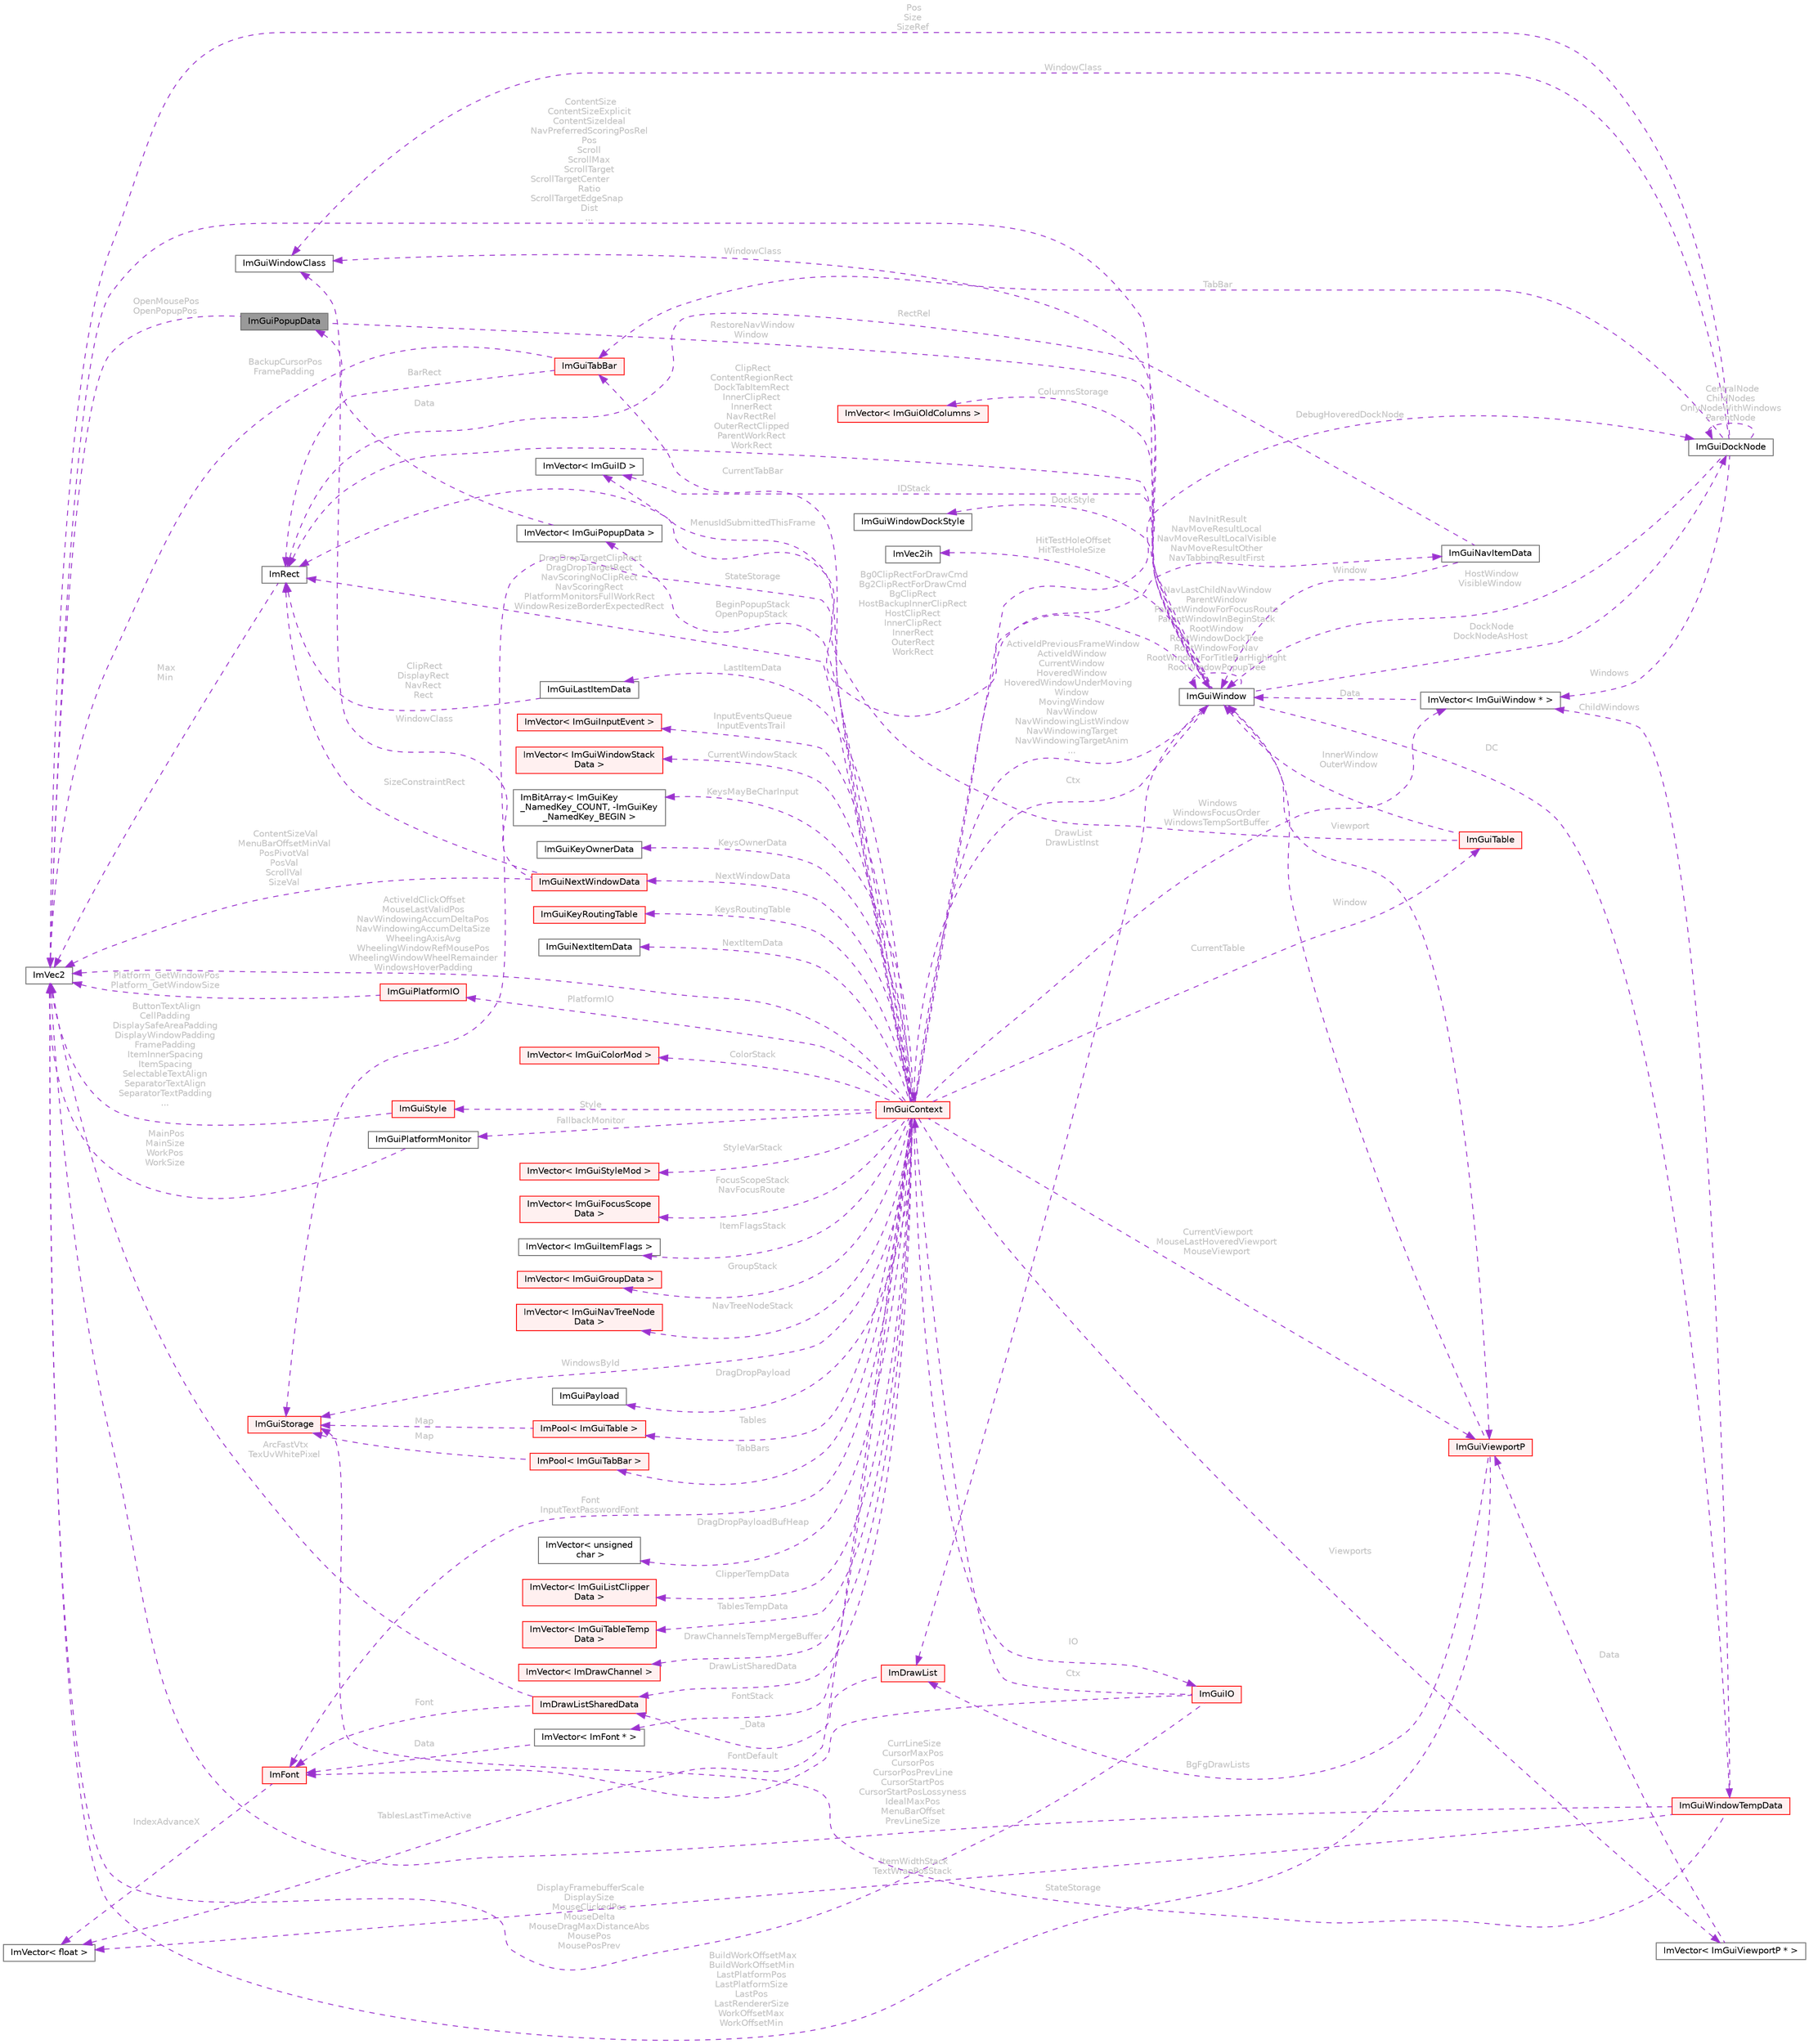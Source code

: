 digraph "ImGuiPopupData"
{
 // LATEX_PDF_SIZE
  bgcolor="transparent";
  edge [fontname=Helvetica,fontsize=10,labelfontname=Helvetica,labelfontsize=10];
  node [fontname=Helvetica,fontsize=10,shape=box,height=0.2,width=0.4];
  rankdir="LR";
  Node1 [id="Node000001",label="ImGuiPopupData",height=0.2,width=0.4,color="gray40", fillcolor="grey60", style="filled", fontcolor="black",tooltip=" "];
  Node2 -> Node1 [id="edge1_Node000001_Node000002",dir="back",color="darkorchid3",style="dashed",tooltip=" ",label=" RestoreNavWindow\nWindow",fontcolor="grey" ];
  Node2 [id="Node000002",label="ImGuiWindow",height=0.2,width=0.4,color="gray40", fillcolor="white", style="filled",URL="$struct_im_gui_window.html",tooltip=" "];
  Node3 -> Node2 [id="edge2_Node000002_Node000003",dir="back",color="darkorchid3",style="dashed",tooltip=" ",label=" Ctx",fontcolor="grey" ];
  Node3 [id="Node000003",label="ImGuiContext",height=0.2,width=0.4,color="red", fillcolor="#FFF0F0", style="filled",URL="$struct_im_gui_context.html",tooltip=" "];
  Node4 -> Node3 [id="edge3_Node000003_Node000004",dir="back",color="darkorchid3",style="dashed",tooltip=" ",label=" IO",fontcolor="grey" ];
  Node4 [id="Node000004",label="ImGuiIO",height=0.2,width=0.4,color="red", fillcolor="#FFF0F0", style="filled",URL="$struct_im_gui_i_o.html",tooltip=" "];
  Node5 -> Node4 [id="edge4_Node000004_Node000005",dir="back",color="darkorchid3",style="dashed",tooltip=" ",label=" DisplayFramebufferScale\nDisplaySize\nMouseClickedPos\nMouseDelta\nMouseDragMaxDistanceAbs\nMousePos\nMousePosPrev",fontcolor="grey" ];
  Node5 [id="Node000005",label="ImVec2",height=0.2,width=0.4,color="gray40", fillcolor="white", style="filled",URL="$struct_im_vec2.html",tooltip=" "];
  Node8 -> Node4 [id="edge5_Node000004_Node000008",dir="back",color="darkorchid3",style="dashed",tooltip=" ",label=" FontDefault",fontcolor="grey" ];
  Node8 [id="Node000008",label="ImFont",height=0.2,width=0.4,color="red", fillcolor="#FFF0F0", style="filled",URL="$struct_im_font.html",tooltip=" "];
  Node9 -> Node8 [id="edge6_Node000008_Node000009",dir="back",color="darkorchid3",style="dashed",tooltip=" ",label=" IndexAdvanceX",fontcolor="grey" ];
  Node9 [id="Node000009",label="ImVector\< float \>",height=0.2,width=0.4,color="gray40", fillcolor="white", style="filled",URL="$struct_im_vector.html",tooltip=" "];
  Node3 -> Node4 [id="edge7_Node000004_Node000003",dir="back",color="darkorchid3",style="dashed",tooltip=" ",label=" Ctx",fontcolor="grey" ];
  Node20 -> Node3 [id="edge8_Node000003_Node000020",dir="back",color="darkorchid3",style="dashed",tooltip=" ",label=" PlatformIO",fontcolor="grey" ];
  Node20 [id="Node000020",label="ImGuiPlatformIO",height=0.2,width=0.4,color="red", fillcolor="#FFF0F0", style="filled",URL="$struct_im_gui_platform_i_o.html",tooltip=" "];
  Node5 -> Node20 [id="edge9_Node000020_Node000005",dir="back",color="darkorchid3",style="dashed",tooltip=" ",label=" Platform_GetWindowPos\nPlatform_GetWindowSize",fontcolor="grey" ];
  Node41 -> Node3 [id="edge10_Node000003_Node000041",dir="back",color="darkorchid3",style="dashed",tooltip=" ",label=" Style",fontcolor="grey" ];
  Node41 [id="Node000041",label="ImGuiStyle",height=0.2,width=0.4,color="red", fillcolor="#FFF0F0", style="filled",URL="$struct_im_gui_style.html",tooltip=" "];
  Node5 -> Node41 [id="edge11_Node000041_Node000005",dir="back",color="darkorchid3",style="dashed",tooltip=" ",label=" ButtonTextAlign\nCellPadding\nDisplaySafeAreaPadding\nDisplayWindowPadding\nFramePadding\nItemInnerSpacing\nItemSpacing\nSelectableTextAlign\nSeparatorTextAlign\nSeparatorTextPadding\n...",fontcolor="grey" ];
  Node8 -> Node3 [id="edge12_Node000003_Node000008",dir="back",color="darkorchid3",style="dashed",tooltip=" ",label=" Font\nInputTextPasswordFont",fontcolor="grey" ];
  Node33 -> Node3 [id="edge13_Node000003_Node000033",dir="back",color="darkorchid3",style="dashed",tooltip=" ",label=" DrawListSharedData",fontcolor="grey" ];
  Node33 [id="Node000033",label="ImDrawListSharedData",height=0.2,width=0.4,color="red", fillcolor="#FFF0F0", style="filled",URL="$struct_im_draw_list_shared_data.html",tooltip=" "];
  Node5 -> Node33 [id="edge14_Node000033_Node000005",dir="back",color="darkorchid3",style="dashed",tooltip=" ",label=" ArcFastVtx\nTexUvWhitePixel",fontcolor="grey" ];
  Node8 -> Node33 [id="edge15_Node000033_Node000008",dir="back",color="darkorchid3",style="dashed",tooltip=" ",label=" Font",fontcolor="grey" ];
  Node42 -> Node3 [id="edge16_Node000003_Node000042",dir="back",color="darkorchid3",style="dashed",tooltip=" ",label=" InputEventsQueue\nInputEventsTrail",fontcolor="grey" ];
  Node42 [id="Node000042",label="ImVector\< ImGuiInputEvent \>",height=0.2,width=0.4,color="red", fillcolor="#FFF0F0", style="filled",URL="$struct_im_vector.html",tooltip=" "];
  Node51 -> Node3 [id="edge17_Node000003_Node000051",dir="back",color="darkorchid3",style="dashed",tooltip=" ",label=" Windows\nWindowsFocusOrder\nWindowsTempSortBuffer",fontcolor="grey" ];
  Node51 [id="Node000051",label="ImVector\< ImGuiWindow * \>",height=0.2,width=0.4,color="gray40", fillcolor="white", style="filled",URL="$struct_im_vector.html",tooltip=" "];
  Node2 -> Node51 [id="edge18_Node000051_Node000002",dir="back",color="darkorchid3",style="dashed",tooltip=" ",label=" Data",fontcolor="grey" ];
  Node52 -> Node3 [id="edge19_Node000003_Node000052",dir="back",color="darkorchid3",style="dashed",tooltip=" ",label=" CurrentWindowStack",fontcolor="grey" ];
  Node52 [id="Node000052",label="ImVector\< ImGuiWindowStack\lData \>",height=0.2,width=0.4,color="red", fillcolor="#FFF0F0", style="filled",URL="$struct_im_vector.html",tooltip=" "];
  Node57 -> Node3 [id="edge20_Node000003_Node000057",dir="back",color="darkorchid3",style="dashed",tooltip=" ",label=" WindowsById",fontcolor="grey" ];
  Node57 [id="Node000057",label="ImGuiStorage",height=0.2,width=0.4,color="red", fillcolor="#FFF0F0", style="filled",URL="$struct_im_gui_storage.html",tooltip=" "];
  Node5 -> Node3 [id="edge21_Node000003_Node000005",dir="back",color="darkorchid3",style="dashed",tooltip=" ",label=" ActiveIdClickOffset\nMouseLastValidPos\nNavWindowingAccumDeltaPos\nNavWindowingAccumDeltaSize\nWheelingAxisAvg\nWheelingWindowRefMousePos\nWheelingWindowWheelRemainder\nWindowsHoverPadding",fontcolor="grey" ];
  Node2 -> Node3 [id="edge22_Node000003_Node000002",dir="back",color="darkorchid3",style="dashed",tooltip=" ",label=" ActiveIdPreviousFrameWindow\nActiveIdWindow\nCurrentWindow\nHoveredWindow\nHoveredWindowUnderMoving\lWindow\nMovingWindow\nNavWindow\nNavWindowingListWindow\nNavWindowingTarget\nNavWindowingTargetAnim\n...",fontcolor="grey" ];
  Node60 -> Node3 [id="edge23_Node000003_Node000060",dir="back",color="darkorchid3",style="dashed",tooltip=" ",label=" KeysMayBeCharInput",fontcolor="grey" ];
  Node60 [id="Node000060",label="ImBitArray\< ImGuiKey\l_NamedKey_COUNT, -ImGuiKey\l_NamedKey_BEGIN \>",height=0.2,width=0.4,color="gray40", fillcolor="white", style="filled",URL="$struct_im_bit_array.html",tooltip=" "];
  Node61 -> Node3 [id="edge24_Node000003_Node000061",dir="back",color="darkorchid3",style="dashed",tooltip=" ",label=" KeysOwnerData",fontcolor="grey" ];
  Node61 [id="Node000061",label="ImGuiKeyOwnerData",height=0.2,width=0.4,color="gray40", fillcolor="white", style="filled",URL="$struct_im_gui_key_owner_data.html",tooltip=" "];
  Node62 -> Node3 [id="edge25_Node000003_Node000062",dir="back",color="darkorchid3",style="dashed",tooltip=" ",label=" KeysRoutingTable",fontcolor="grey" ];
  Node62 [id="Node000062",label="ImGuiKeyRoutingTable",height=0.2,width=0.4,color="red", fillcolor="#FFF0F0", style="filled",URL="$struct_im_gui_key_routing_table.html",tooltip=" "];
  Node65 -> Node3 [id="edge26_Node000003_Node000065",dir="back",color="darkorchid3",style="dashed",tooltip=" ",label=" NextItemData",fontcolor="grey" ];
  Node65 [id="Node000065",label="ImGuiNextItemData",height=0.2,width=0.4,color="gray40", fillcolor="white", style="filled",URL="$struct_im_gui_next_item_data.html",tooltip=" "];
  Node54 -> Node3 [id="edge27_Node000003_Node000054",dir="back",color="darkorchid3",style="dashed",tooltip=" ",label=" LastItemData",fontcolor="grey" ];
  Node54 [id="Node000054",label="ImGuiLastItemData",height=0.2,width=0.4,color="gray40", fillcolor="white", style="filled",URL="$struct_im_gui_last_item_data.html",tooltip=" "];
  Node55 -> Node54 [id="edge28_Node000054_Node000055",dir="back",color="darkorchid3",style="dashed",tooltip=" ",label=" ClipRect\nDisplayRect\nNavRect\nRect",fontcolor="grey" ];
  Node55 [id="Node000055",label="ImRect",height=0.2,width=0.4,color="gray40", fillcolor="white", style="filled",URL="$struct_im_rect.html",tooltip=" "];
  Node5 -> Node55 [id="edge29_Node000055_Node000005",dir="back",color="darkorchid3",style="dashed",tooltip=" ",label=" Max\nMin",fontcolor="grey" ];
  Node66 -> Node3 [id="edge30_Node000003_Node000066",dir="back",color="darkorchid3",style="dashed",tooltip=" ",label=" NextWindowData",fontcolor="grey" ];
  Node66 [id="Node000066",label="ImGuiNextWindowData",height=0.2,width=0.4,color="red", fillcolor="#FFF0F0", style="filled",URL="$struct_im_gui_next_window_data.html",tooltip=" "];
  Node5 -> Node66 [id="edge31_Node000066_Node000005",dir="back",color="darkorchid3",style="dashed",tooltip=" ",label=" ContentSizeVal\nMenuBarOffsetMinVal\nPosPivotVal\nPosVal\nScrollVal\nSizeVal",fontcolor="grey" ];
  Node55 -> Node66 [id="edge32_Node000066_Node000055",dir="back",color="darkorchid3",style="dashed",tooltip=" ",label=" SizeConstraintRect",fontcolor="grey" ];
  Node68 -> Node66 [id="edge33_Node000066_Node000068",dir="back",color="darkorchid3",style="dashed",tooltip=" ",label=" WindowClass",fontcolor="grey" ];
  Node68 [id="Node000068",label="ImGuiWindowClass",height=0.2,width=0.4,color="gray40", fillcolor="white", style="filled",URL="$struct_im_gui_window_class.html",tooltip=" "];
  Node69 -> Node3 [id="edge34_Node000003_Node000069",dir="back",color="darkorchid3",style="dashed",tooltip=" ",label=" ColorStack",fontcolor="grey" ];
  Node69 [id="Node000069",label="ImVector\< ImGuiColorMod \>",height=0.2,width=0.4,color="red", fillcolor="#FFF0F0", style="filled",URL="$struct_im_vector.html",tooltip=" "];
  Node71 -> Node3 [id="edge35_Node000003_Node000071",dir="back",color="darkorchid3",style="dashed",tooltip=" ",label=" StyleVarStack",fontcolor="grey" ];
  Node71 [id="Node000071",label="ImVector\< ImGuiStyleMod \>",height=0.2,width=0.4,color="red", fillcolor="#FFF0F0", style="filled",URL="$struct_im_vector.html",tooltip=" "];
  Node7 -> Node3 [id="edge36_Node000003_Node000007",dir="back",color="darkorchid3",style="dashed",tooltip=" ",label=" FontStack",fontcolor="grey" ];
  Node7 [id="Node000007",label="ImVector\< ImFont * \>",height=0.2,width=0.4,color="gray40", fillcolor="white", style="filled",URL="$struct_im_vector.html",tooltip=" "];
  Node8 -> Node7 [id="edge37_Node000007_Node000008",dir="back",color="darkorchid3",style="dashed",tooltip=" ",label=" Data",fontcolor="grey" ];
  Node73 -> Node3 [id="edge38_Node000003_Node000073",dir="back",color="darkorchid3",style="dashed",tooltip=" ",label=" FocusScopeStack\nNavFocusRoute",fontcolor="grey" ];
  Node73 [id="Node000073",label="ImVector\< ImGuiFocusScope\lData \>",height=0.2,width=0.4,color="red", fillcolor="#FFF0F0", style="filled",URL="$struct_im_vector.html",tooltip=" "];
  Node75 -> Node3 [id="edge39_Node000003_Node000075",dir="back",color="darkorchid3",style="dashed",tooltip=" ",label=" ItemFlagsStack",fontcolor="grey" ];
  Node75 [id="Node000075",label="ImVector\< ImGuiItemFlags \>",height=0.2,width=0.4,color="gray40", fillcolor="white", style="filled",URL="$struct_im_vector.html",tooltip=" "];
  Node76 -> Node3 [id="edge40_Node000003_Node000076",dir="back",color="darkorchid3",style="dashed",tooltip=" ",label=" GroupStack",fontcolor="grey" ];
  Node76 [id="Node000076",label="ImVector\< ImGuiGroupData \>",height=0.2,width=0.4,color="red", fillcolor="#FFF0F0", style="filled",URL="$struct_im_vector.html",tooltip=" "];
  Node79 -> Node3 [id="edge41_Node000003_Node000079",dir="back",color="darkorchid3",style="dashed",tooltip=" ",label=" BeginPopupStack\nOpenPopupStack",fontcolor="grey" ];
  Node79 [id="Node000079",label="ImVector\< ImGuiPopupData \>",height=0.2,width=0.4,color="gray40", fillcolor="white", style="filled",URL="$struct_im_vector.html",tooltip=" "];
  Node1 -> Node79 [id="edge42_Node000079_Node000001",dir="back",color="darkorchid3",style="dashed",tooltip=" ",label=" Data",fontcolor="grey" ];
  Node80 -> Node3 [id="edge43_Node000003_Node000080",dir="back",color="darkorchid3",style="dashed",tooltip=" ",label=" NavTreeNodeStack",fontcolor="grey" ];
  Node80 [id="Node000080",label="ImVector\< ImGuiNavTreeNode\lData \>",height=0.2,width=0.4,color="red", fillcolor="#FFF0F0", style="filled",URL="$struct_im_vector.html",tooltip=" "];
  Node82 -> Node3 [id="edge44_Node000003_Node000082",dir="back",color="darkorchid3",style="dashed",tooltip=" ",label=" Viewports",fontcolor="grey" ];
  Node82 [id="Node000082",label="ImVector\< ImGuiViewportP * \>",height=0.2,width=0.4,color="gray40", fillcolor="white", style="filled",URL="$struct_im_vector.html",tooltip=" "];
  Node83 -> Node82 [id="edge45_Node000082_Node000083",dir="back",color="darkorchid3",style="dashed",tooltip=" ",label=" Data",fontcolor="grey" ];
  Node83 [id="Node000083",label="ImGuiViewportP",height=0.2,width=0.4,color="red", fillcolor="#FFF0F0", style="filled",URL="$struct_im_gui_viewport_p.html",tooltip=" "];
  Node2 -> Node83 [id="edge46_Node000083_Node000002",dir="back",color="darkorchid3",style="dashed",tooltip=" ",label=" Window",fontcolor="grey" ];
  Node5 -> Node83 [id="edge47_Node000083_Node000005",dir="back",color="darkorchid3",style="dashed",tooltip=" ",label=" BuildWorkOffsetMax\nBuildWorkOffsetMin\nLastPlatformPos\nLastPlatformSize\nLastPos\nLastRendererSize\nWorkOffsetMax\nWorkOffsetMin",fontcolor="grey" ];
  Node27 -> Node83 [id="edge48_Node000083_Node000027",dir="back",color="darkorchid3",style="dashed",tooltip=" ",label=" BgFgDrawLists",fontcolor="grey" ];
  Node27 [id="Node000027",label="ImDrawList",height=0.2,width=0.4,color="red", fillcolor="#FFF0F0", style="filled",URL="$struct_im_draw_list.html",tooltip=" "];
  Node33 -> Node27 [id="edge49_Node000027_Node000033",dir="back",color="darkorchid3",style="dashed",tooltip=" ",label=" _Data",fontcolor="grey" ];
  Node83 -> Node3 [id="edge50_Node000003_Node000083",dir="back",color="darkorchid3",style="dashed",tooltip=" ",label=" CurrentViewport\nMouseLastHoveredViewport\nMouseViewport",fontcolor="grey" ];
  Node22 -> Node3 [id="edge51_Node000003_Node000022",dir="back",color="darkorchid3",style="dashed",tooltip=" ",label=" FallbackMonitor",fontcolor="grey" ];
  Node22 [id="Node000022",label="ImGuiPlatformMonitor",height=0.2,width=0.4,color="gray40", fillcolor="white", style="filled",URL="$struct_im_gui_platform_monitor.html",tooltip=" "];
  Node5 -> Node22 [id="edge52_Node000022_Node000005",dir="back",color="darkorchid3",style="dashed",tooltip=" ",label=" MainPos\nMainSize\nWorkPos\nWorkSize",fontcolor="grey" ];
  Node55 -> Node3 [id="edge53_Node000003_Node000055",dir="back",color="darkorchid3",style="dashed",tooltip=" ",label=" DragDropTargetClipRect\nDragDropTargetRect\nNavScoringNoClipRect\nNavScoringRect\nPlatformMonitorsFullWorkRect\nWindowResizeBorderExpectedRect",fontcolor="grey" ];
  Node85 -> Node3 [id="edge54_Node000003_Node000085",dir="back",color="darkorchid3",style="dashed",tooltip=" ",label=" NavInitResult\nNavMoveResultLocal\nNavMoveResultLocalVisible\nNavMoveResultOther\nNavTabbingResultFirst",fontcolor="grey" ];
  Node85 [id="Node000085",label="ImGuiNavItemData",height=0.2,width=0.4,color="gray40", fillcolor="white", style="filled",URL="$struct_im_gui_nav_item_data.html",tooltip=" "];
  Node2 -> Node85 [id="edge55_Node000085_Node000002",dir="back",color="darkorchid3",style="dashed",tooltip=" ",label=" Window",fontcolor="grey" ];
  Node55 -> Node85 [id="edge56_Node000085_Node000055",dir="back",color="darkorchid3",style="dashed",tooltip=" ",label=" RectRel",fontcolor="grey" ];
  Node86 -> Node3 [id="edge57_Node000003_Node000086",dir="back",color="darkorchid3",style="dashed",tooltip=" ",label=" DragDropPayload",fontcolor="grey" ];
  Node86 [id="Node000086",label="ImGuiPayload",height=0.2,width=0.4,color="gray40", fillcolor="white", style="filled",URL="$struct_im_gui_payload.html",tooltip=" "];
  Node87 -> Node3 [id="edge58_Node000003_Node000087",dir="back",color="darkorchid3",style="dashed",tooltip=" ",label=" DragDropPayloadBufHeap",fontcolor="grey" ];
  Node87 [id="Node000087",label="ImVector\< unsigned\l char \>",height=0.2,width=0.4,color="gray40", fillcolor="white", style="filled",URL="$struct_im_vector.html",tooltip=" "];
  Node88 -> Node3 [id="edge59_Node000003_Node000088",dir="back",color="darkorchid3",style="dashed",tooltip=" ",label=" ClipperTempData",fontcolor="grey" ];
  Node88 [id="Node000088",label="ImVector\< ImGuiListClipper\lData \>",height=0.2,width=0.4,color="red", fillcolor="#FFF0F0", style="filled",URL="$struct_im_vector.html",tooltip=" "];
  Node93 -> Node3 [id="edge60_Node000003_Node000093",dir="back",color="darkorchid3",style="dashed",tooltip=" ",label=" CurrentTable",fontcolor="grey" ];
  Node93 [id="Node000093",label="ImGuiTable",height=0.2,width=0.4,color="red", fillcolor="#FFF0F0", style="filled",URL="$struct_im_gui_table.html",tooltip=" "];
  Node55 -> Node93 [id="edge61_Node000093_Node000055",dir="back",color="darkorchid3",style="dashed",tooltip=" ",label=" Bg0ClipRectForDrawCmd\nBg2ClipRectForDrawCmd\nBgClipRect\nHostBackupInnerClipRect\nHostClipRect\nInnerClipRect\nInnerRect\nOuterRect\nWorkRect",fontcolor="grey" ];
  Node2 -> Node93 [id="edge62_Node000093_Node000002",dir="back",color="darkorchid3",style="dashed",tooltip=" ",label=" InnerWindow\nOuterWindow",fontcolor="grey" ];
  Node107 -> Node3 [id="edge63_Node000003_Node000107",dir="back",color="darkorchid3",style="dashed",tooltip=" ",label=" TablesTempData",fontcolor="grey" ];
  Node107 [id="Node000107",label="ImVector\< ImGuiTableTemp\lData \>",height=0.2,width=0.4,color="red", fillcolor="#FFF0F0", style="filled",URL="$struct_im_vector.html",tooltip=" "];
  Node108 -> Node3 [id="edge64_Node000003_Node000108",dir="back",color="darkorchid3",style="dashed",tooltip=" ",label=" Tables",fontcolor="grey" ];
  Node108 [id="Node000108",label="ImPool\< ImGuiTable \>",height=0.2,width=0.4,color="red", fillcolor="#FFF0F0", style="filled",URL="$struct_im_pool.html",tooltip=" "];
  Node57 -> Node108 [id="edge65_Node000108_Node000057",dir="back",color="darkorchid3",style="dashed",tooltip=" ",label=" Map",fontcolor="grey" ];
  Node9 -> Node3 [id="edge66_Node000003_Node000009",dir="back",color="darkorchid3",style="dashed",tooltip=" ",label=" TablesLastTimeActive",fontcolor="grey" ];
  Node39 -> Node3 [id="edge67_Node000003_Node000039",dir="back",color="darkorchid3",style="dashed",tooltip=" ",label=" DrawChannelsTempMergeBuffer",fontcolor="grey" ];
  Node39 [id="Node000039",label="ImVector\< ImDrawChannel \>",height=0.2,width=0.4,color="red", fillcolor="#FFF0F0", style="filled",URL="$struct_im_vector.html",tooltip=" "];
  Node110 -> Node3 [id="edge68_Node000003_Node000110",dir="back",color="darkorchid3",style="dashed",tooltip=" ",label=" CurrentTabBar",fontcolor="grey" ];
  Node110 [id="Node000110",label="ImGuiTabBar",height=0.2,width=0.4,color="red", fillcolor="#FFF0F0", style="filled",URL="$struct_im_gui_tab_bar.html",tooltip=" "];
  Node55 -> Node110 [id="edge69_Node000110_Node000055",dir="back",color="darkorchid3",style="dashed",tooltip=" ",label=" BarRect",fontcolor="grey" ];
  Node5 -> Node110 [id="edge70_Node000110_Node000005",dir="back",color="darkorchid3",style="dashed",tooltip=" ",label=" BackupCursorPos\nFramePadding",fontcolor="grey" ];
  Node113 -> Node3 [id="edge71_Node000003_Node000113",dir="back",color="darkorchid3",style="dashed",tooltip=" ",label=" TabBars",fontcolor="grey" ];
  Node113 [id="Node000113",label="ImPool\< ImGuiTabBar \>",height=0.2,width=0.4,color="red", fillcolor="#FFF0F0", style="filled",URL="$struct_im_pool.html",tooltip=" "];
  Node57 -> Node113 [id="edge72_Node000113_Node000057",dir="back",color="darkorchid3",style="dashed",tooltip=" ",label=" Map",fontcolor="grey" ];
  Node122 -> Node3 [id="edge73_Node000003_Node000122",dir="back",color="darkorchid3",style="dashed",tooltip=" ",label=" MenusIdSubmittedThisFrame",fontcolor="grey" ];
  Node122 [id="Node000122",label="ImVector\< ImGuiID \>",height=0.2,width=0.4,color="gray40", fillcolor="white", style="filled",URL="$struct_im_vector.html",tooltip=" "];
  Node129 -> Node3 [id="edge74_Node000003_Node000129",dir="back",color="darkorchid3",style="dashed",tooltip=" ",label=" DebugHoveredDockNode",fontcolor="grey" ];
  Node129 [id="Node000129",label="ImGuiDockNode",height=0.2,width=0.4,color="gray40", fillcolor="white", style="filled",URL="$struct_im_gui_dock_node.html",tooltip=" "];
  Node129 -> Node129 [id="edge75_Node000129_Node000129",dir="back",color="darkorchid3",style="dashed",tooltip=" ",label=" CentralNode\nChildNodes\nOnlyNodeWithWindows\nParentNode",fontcolor="grey" ];
  Node51 -> Node129 [id="edge76_Node000129_Node000051",dir="back",color="darkorchid3",style="dashed",tooltip=" ",label=" Windows",fontcolor="grey" ];
  Node110 -> Node129 [id="edge77_Node000129_Node000110",dir="back",color="darkorchid3",style="dashed",tooltip=" ",label=" TabBar",fontcolor="grey" ];
  Node5 -> Node129 [id="edge78_Node000129_Node000005",dir="back",color="darkorchid3",style="dashed",tooltip=" ",label=" Pos\nSize\nSizeRef",fontcolor="grey" ];
  Node68 -> Node129 [id="edge79_Node000129_Node000068",dir="back",color="darkorchid3",style="dashed",tooltip=" ",label=" WindowClass",fontcolor="grey" ];
  Node2 -> Node129 [id="edge80_Node000129_Node000002",dir="back",color="darkorchid3",style="dashed",tooltip=" ",label=" HostWindow\nVisibleWindow",fontcolor="grey" ];
  Node68 -> Node2 [id="edge81_Node000002_Node000068",dir="back",color="darkorchid3",style="dashed",tooltip=" ",label=" WindowClass",fontcolor="grey" ];
  Node83 -> Node2 [id="edge82_Node000002_Node000083",dir="back",color="darkorchid3",style="dashed",tooltip=" ",label=" Viewport",fontcolor="grey" ];
  Node5 -> Node2 [id="edge83_Node000002_Node000005",dir="back",color="darkorchid3",style="dashed",tooltip=" ",label=" ContentSize\nContentSizeExplicit\nContentSizeIdeal\nNavPreferredScoringPosRel\nPos\nScroll\nScrollMax\nScrollTarget\nScrollTargetCenter\lRatio\nScrollTargetEdgeSnap\lDist\n...",fontcolor="grey" ];
  Node122 -> Node2 [id="edge84_Node000002_Node000122",dir="back",color="darkorchid3",style="dashed",tooltip=" ",label=" IDStack",fontcolor="grey" ];
  Node147 -> Node2 [id="edge85_Node000002_Node000147",dir="back",color="darkorchid3",style="dashed",tooltip=" ",label=" DC",fontcolor="grey" ];
  Node147 [id="Node000147",label="ImGuiWindowTempData",height=0.2,width=0.4,color="red", fillcolor="#FFF0F0", style="filled",URL="$struct_im_gui_window_temp_data.html",tooltip=" "];
  Node5 -> Node147 [id="edge86_Node000147_Node000005",dir="back",color="darkorchid3",style="dashed",tooltip=" ",label=" CurrLineSize\nCursorMaxPos\nCursorPos\nCursorPosPrevLine\nCursorStartPos\nCursorStartPosLossyness\nIdealMaxPos\nMenuBarOffset\nPrevLineSize",fontcolor="grey" ];
  Node51 -> Node147 [id="edge87_Node000147_Node000051",dir="back",color="darkorchid3",style="dashed",tooltip=" ",label=" ChildWindows",fontcolor="grey" ];
  Node57 -> Node147 [id="edge88_Node000147_Node000057",dir="back",color="darkorchid3",style="dashed",tooltip=" ",label=" StateStorage",fontcolor="grey" ];
  Node9 -> Node147 [id="edge89_Node000147_Node000009",dir="back",color="darkorchid3",style="dashed",tooltip=" ",label=" ItemWidthStack\nTextWrapPosStack",fontcolor="grey" ];
  Node55 -> Node2 [id="edge90_Node000002_Node000055",dir="back",color="darkorchid3",style="dashed",tooltip=" ",label=" ClipRect\nContentRegionRect\nDockTabItemRect\nInnerClipRect\nInnerRect\nNavRectRel\nOuterRectClipped\nParentWorkRect\nWorkRect",fontcolor="grey" ];
  Node132 -> Node2 [id="edge91_Node000002_Node000132",dir="back",color="darkorchid3",style="dashed",tooltip=" ",label=" HitTestHoleOffset\nHitTestHoleSize",fontcolor="grey" ];
  Node132 [id="Node000132",label="ImVec2ih",height=0.2,width=0.4,color="gray40", fillcolor="white", style="filled",URL="$struct_im_vec2ih.html",tooltip=" "];
  Node57 -> Node2 [id="edge92_Node000002_Node000057",dir="back",color="darkorchid3",style="dashed",tooltip=" ",label=" StateStorage",fontcolor="grey" ];
  Node152 -> Node2 [id="edge93_Node000002_Node000152",dir="back",color="darkorchid3",style="dashed",tooltip=" ",label=" ColumnsStorage",fontcolor="grey" ];
  Node152 [id="Node000152",label="ImVector\< ImGuiOldColumns \>",height=0.2,width=0.4,color="red", fillcolor="#FFF0F0", style="filled",URL="$struct_im_vector.html",tooltip=" "];
  Node27 -> Node2 [id="edge94_Node000002_Node000027",dir="back",color="darkorchid3",style="dashed",tooltip=" ",label=" DrawList\nDrawListInst",fontcolor="grey" ];
  Node2 -> Node2 [id="edge95_Node000002_Node000002",dir="back",color="darkorchid3",style="dashed",tooltip=" ",label=" NavLastChildNavWindow\nParentWindow\nParentWindowForFocusRoute\nParentWindowInBeginStack\nRootWindow\nRootWindowDockTree\nRootWindowForNav\nRootWindowForTitleBarHighlight\nRootWindowPopupTree",fontcolor="grey" ];
  Node153 -> Node2 [id="edge96_Node000002_Node000153",dir="back",color="darkorchid3",style="dashed",tooltip=" ",label=" DockStyle",fontcolor="grey" ];
  Node153 [id="Node000153",label="ImGuiWindowDockStyle",height=0.2,width=0.4,color="gray40", fillcolor="white", style="filled",URL="$struct_im_gui_window_dock_style.html",tooltip=" "];
  Node129 -> Node2 [id="edge97_Node000002_Node000129",dir="back",color="darkorchid3",style="dashed",tooltip=" ",label=" DockNode\nDockNodeAsHost",fontcolor="grey" ];
  Node5 -> Node1 [id="edge98_Node000001_Node000005",dir="back",color="darkorchid3",style="dashed",tooltip=" ",label=" OpenMousePos\nOpenPopupPos",fontcolor="grey" ];
}

